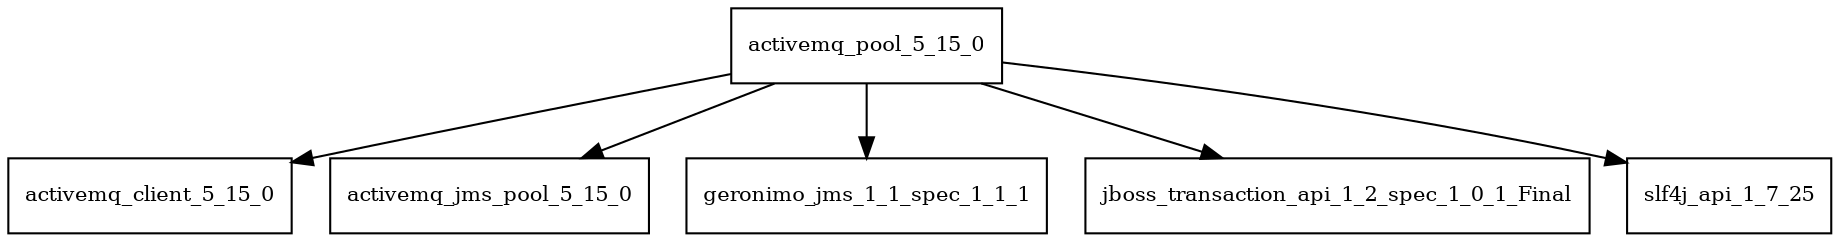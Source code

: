 digraph activemq_pool_5_15_0_dependencies {
  node [shape = box, fontsize=10.0];
  activemq_pool_5_15_0 -> activemq_client_5_15_0;
  activemq_pool_5_15_0 -> activemq_jms_pool_5_15_0;
  activemq_pool_5_15_0 -> geronimo_jms_1_1_spec_1_1_1;
  activemq_pool_5_15_0 -> jboss_transaction_api_1_2_spec_1_0_1_Final;
  activemq_pool_5_15_0 -> slf4j_api_1_7_25;
}
